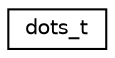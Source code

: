 digraph "Graphical Class Hierarchy"
{
  edge [fontname="Helvetica",fontsize="10",labelfontname="Helvetica",labelfontsize="10"];
  node [fontname="Helvetica",fontsize="10",shape=record];
  rankdir="LR";
  Node1 [label="dots_t",height=0.2,width=0.4,color="black", fillcolor="white", style="filled",URL="$structdots__t.html"];
}

